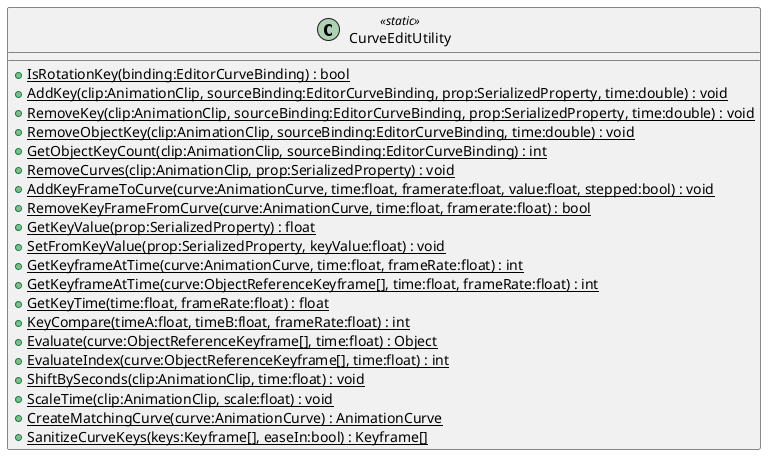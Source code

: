 @startuml
class CurveEditUtility <<static>> {
    + {static} IsRotationKey(binding:EditorCurveBinding) : bool
    + {static} AddKey(clip:AnimationClip, sourceBinding:EditorCurveBinding, prop:SerializedProperty, time:double) : void
    + {static} RemoveKey(clip:AnimationClip, sourceBinding:EditorCurveBinding, prop:SerializedProperty, time:double) : void
    + {static} RemoveObjectKey(clip:AnimationClip, sourceBinding:EditorCurveBinding, time:double) : void
    + {static} GetObjectKeyCount(clip:AnimationClip, sourceBinding:EditorCurveBinding) : int
    + {static} RemoveCurves(clip:AnimationClip, prop:SerializedProperty) : void
    + {static} AddKeyFrameToCurve(curve:AnimationCurve, time:float, framerate:float, value:float, stepped:bool) : void
    + {static} RemoveKeyFrameFromCurve(curve:AnimationCurve, time:float, framerate:float) : bool
    + {static} GetKeyValue(prop:SerializedProperty) : float
    + {static} SetFromKeyValue(prop:SerializedProperty, keyValue:float) : void
    + {static} GetKeyframeAtTime(curve:AnimationCurve, time:float, frameRate:float) : int
    + {static} GetKeyframeAtTime(curve:ObjectReferenceKeyframe[], time:float, frameRate:float) : int
    + {static} GetKeyTime(time:float, frameRate:float) : float
    + {static} KeyCompare(timeA:float, timeB:float, frameRate:float) : int
    + {static} Evaluate(curve:ObjectReferenceKeyframe[], time:float) : Object
    + {static} EvaluateIndex(curve:ObjectReferenceKeyframe[], time:float) : int
    + {static} ShiftBySeconds(clip:AnimationClip, time:float) : void
    + {static} ScaleTime(clip:AnimationClip, scale:float) : void
    + {static} CreateMatchingCurve(curve:AnimationCurve) : AnimationCurve
    + {static} SanitizeCurveKeys(keys:Keyframe[], easeIn:bool) : Keyframe[]
}
@enduml
